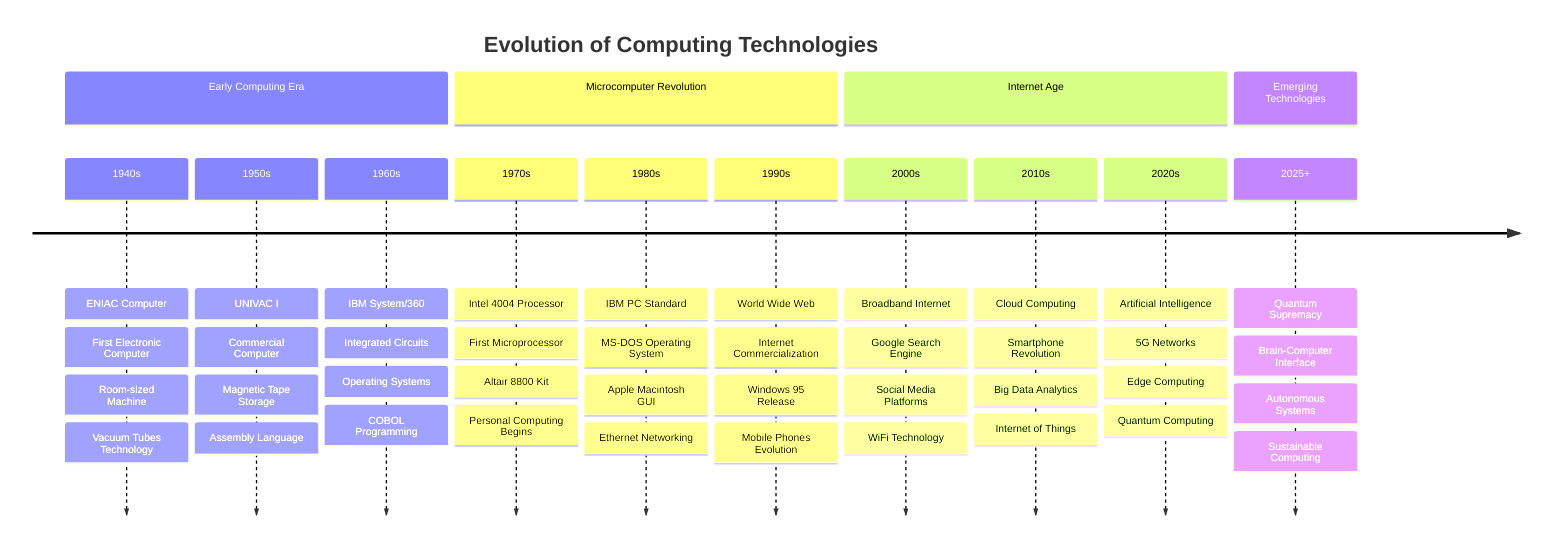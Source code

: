 timeline
    title Evolution of Computing Technologies
    
    section Early Computing Era
        1940s : ENIAC Computer
             : First Electronic Computer
             : Room-sized Machine
             : Vacuum Tubes Technology
        
        1950s : UNIVAC I
             : Commercial Computer
             : Magnetic Tape Storage
             : Assembly Language
        
        1960s : IBM System/360
             : Integrated Circuits
             : Operating Systems
             : COBOL Programming
    
    section Microcomputer Revolution
        1970s : Intel 4004 Processor
             : First Microprocessor
             : Altair 8800 Kit
             : Personal Computing Begins
        
        1980s : IBM PC Standard
             : MS-DOS Operating System
             : Apple Macintosh GUI
             : Ethernet Networking
        
        1990s : World Wide Web
             : Internet Commercialization
             : Windows 95 Release
             : Mobile Phones Evolution
    
    section Internet Age
        2000s : Broadband Internet
             : Google Search Engine
             : Social Media Platforms
             : WiFi Technology
        
        2010s : Cloud Computing
             : Smartphone Revolution
             : Big Data Analytics
             : Internet of Things
        
        2020s : Artificial Intelligence
             : 5G Networks
             : Edge Computing
             : Quantum Computing
    
    section Emerging Technologies
        2025+ : Quantum Supremacy
             : Brain-Computer Interface
             : Autonomous Systems
             : Sustainable Computing